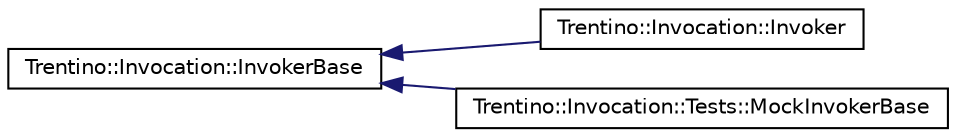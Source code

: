 digraph G
{
  edge [fontname="Helvetica",fontsize="10",labelfontname="Helvetica",labelfontsize="10"];
  node [fontname="Helvetica",fontsize="10",shape=record];
  rankdir="LR";
  Node1 [label="Trentino::Invocation::InvokerBase",height=0.2,width=0.4,color="black", fillcolor="white", style="filled",URL="$class_trentino_1_1_invocation_1_1_invoker_base.html",tooltip="Baseclass to invoke a method with specified invocationData and invocationContext."];
  Node1 -> Node2 [dir="back",color="midnightblue",fontsize="10",style="solid",fontname="Helvetica"];
  Node2 [label="Trentino::Invocation::Invoker",height=0.2,width=0.4,color="black", fillcolor="white", style="filled",URL="$class_trentino_1_1_invocation_1_1_invoker.html",tooltip="Class to invoke a method with specified invocationData and invocationContext."];
  Node1 -> Node3 [dir="back",color="midnightblue",fontsize="10",style="solid",fontname="Helvetica"];
  Node3 [label="Trentino::Invocation::Tests::MockInvokerBase",height=0.2,width=0.4,color="black", fillcolor="white", style="filled",URL="$class_trentino_1_1_invocation_1_1_tests_1_1_mock_invoker_base.html"];
}
